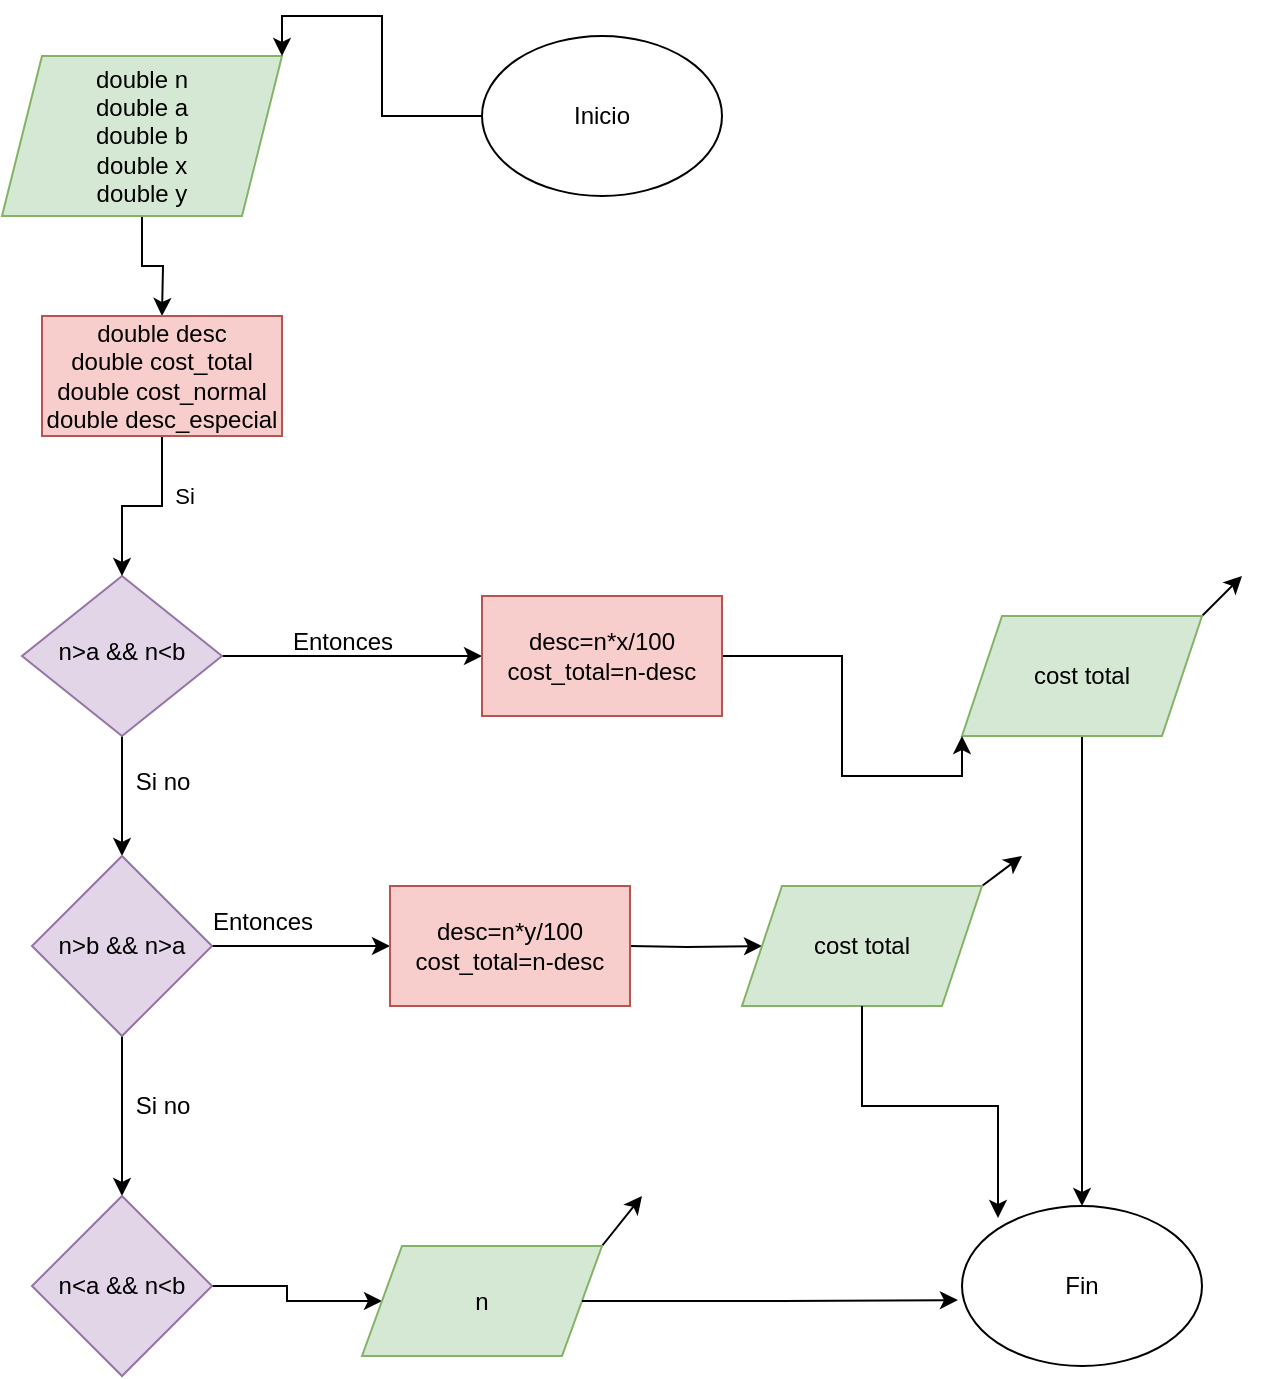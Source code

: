 <mxfile version="24.3.1" type="github">
  <diagram id="C5RBs43oDa-KdzZeNtuy" name="Page-1">
    <mxGraphModel dx="751" dy="390" grid="1" gridSize="10" guides="1" tooltips="1" connect="1" arrows="1" fold="1" page="1" pageScale="1" pageWidth="827" pageHeight="1169" math="0" shadow="0">
      <root>
        <mxCell id="WIyWlLk6GJQsqaUBKTNV-0" />
        <mxCell id="WIyWlLk6GJQsqaUBKTNV-1" parent="WIyWlLk6GJQsqaUBKTNV-0" />
        <mxCell id="4bZekmsNZAQklOtr8z3F-14" value="" style="edgeStyle=orthogonalEdgeStyle;rounded=0;orthogonalLoop=1;jettySize=auto;html=1;" parent="WIyWlLk6GJQsqaUBKTNV-1" source="WIyWlLk6GJQsqaUBKTNV-10" target="4bZekmsNZAQklOtr8z3F-12" edge="1">
          <mxGeometry relative="1" as="geometry" />
        </mxCell>
        <mxCell id="4bZekmsNZAQklOtr8z3F-16" style="edgeStyle=orthogonalEdgeStyle;rounded=0;orthogonalLoop=1;jettySize=auto;html=1;entryX=0;entryY=0.5;entryDx=0;entryDy=0;" parent="WIyWlLk6GJQsqaUBKTNV-1" source="WIyWlLk6GJQsqaUBKTNV-10" edge="1">
          <mxGeometry relative="1" as="geometry">
            <mxPoint x="400" y="360" as="targetPoint" />
          </mxGeometry>
        </mxCell>
        <mxCell id="WIyWlLk6GJQsqaUBKTNV-10" value="n&amp;gt;a &amp;amp;&amp;amp; n&amp;lt;b" style="rhombus;whiteSpace=wrap;html=1;shadow=0;fontFamily=Helvetica;fontSize=12;align=center;strokeWidth=1;spacing=6;spacingTop=-4;fillColor=#e1d5e7;strokeColor=#9673a6;" parent="WIyWlLk6GJQsqaUBKTNV-1" vertex="1">
          <mxGeometry x="170" y="320" width="100" height="80" as="geometry" />
        </mxCell>
        <mxCell id="4bZekmsNZAQklOtr8z3F-5" value="" style="edgeStyle=orthogonalEdgeStyle;rounded=0;orthogonalLoop=1;jettySize=auto;html=1;" parent="WIyWlLk6GJQsqaUBKTNV-1" source="4bZekmsNZAQklOtr8z3F-0" edge="1">
          <mxGeometry relative="1" as="geometry">
            <mxPoint x="240" y="190" as="targetPoint" />
          </mxGeometry>
        </mxCell>
        <mxCell id="4bZekmsNZAQklOtr8z3F-0" value="double n&lt;div&gt;double a&lt;/div&gt;&lt;div&gt;double b&lt;/div&gt;&lt;div&gt;double x&lt;/div&gt;&lt;div&gt;double y&lt;/div&gt;" style="shape=parallelogram;perimeter=parallelogramPerimeter;whiteSpace=wrap;html=1;fixedSize=1;fillColor=#d5e8d4;strokeColor=#82b366;" parent="WIyWlLk6GJQsqaUBKTNV-1" vertex="1">
          <mxGeometry x="160" y="60" width="140" height="80" as="geometry" />
        </mxCell>
        <mxCell id="4bZekmsNZAQklOtr8z3F-3" style="edgeStyle=orthogonalEdgeStyle;rounded=0;orthogonalLoop=1;jettySize=auto;html=1;entryX=1;entryY=0;entryDx=0;entryDy=0;" parent="WIyWlLk6GJQsqaUBKTNV-1" source="4bZekmsNZAQklOtr8z3F-1" target="4bZekmsNZAQklOtr8z3F-0" edge="1">
          <mxGeometry relative="1" as="geometry" />
        </mxCell>
        <mxCell id="4bZekmsNZAQklOtr8z3F-1" value="Inicio" style="ellipse;whiteSpace=wrap;html=1;" parent="WIyWlLk6GJQsqaUBKTNV-1" vertex="1">
          <mxGeometry x="400" y="50" width="120" height="80" as="geometry" />
        </mxCell>
        <mxCell id="4bZekmsNZAQklOtr8z3F-38" style="edgeStyle=orthogonalEdgeStyle;rounded=0;orthogonalLoop=1;jettySize=auto;html=1;" parent="WIyWlLk6GJQsqaUBKTNV-1" source="4bZekmsNZAQklOtr8z3F-11" target="4bZekmsNZAQklOtr8z3F-34" edge="1">
          <mxGeometry relative="1" as="geometry" />
        </mxCell>
        <mxCell id="FgCZ4FWYuaPam6ADvGUj-10" style="rounded=0;orthogonalLoop=1;jettySize=auto;html=1;exitX=1;exitY=0;exitDx=0;exitDy=0;" edge="1" parent="WIyWlLk6GJQsqaUBKTNV-1" source="4bZekmsNZAQklOtr8z3F-11">
          <mxGeometry relative="1" as="geometry">
            <mxPoint x="780" y="320" as="targetPoint" />
          </mxGeometry>
        </mxCell>
        <mxCell id="4bZekmsNZAQklOtr8z3F-11" value="cost total" style="shape=parallelogram;perimeter=parallelogramPerimeter;whiteSpace=wrap;html=1;fixedSize=1;fillColor=#d5e8d4;strokeColor=#82b366;" parent="WIyWlLk6GJQsqaUBKTNV-1" vertex="1">
          <mxGeometry x="640" y="340" width="120" height="60" as="geometry" />
        </mxCell>
        <mxCell id="4bZekmsNZAQklOtr8z3F-18" value="" style="edgeStyle=orthogonalEdgeStyle;rounded=0;orthogonalLoop=1;jettySize=auto;html=1;" parent="WIyWlLk6GJQsqaUBKTNV-1" source="4bZekmsNZAQklOtr8z3F-12" edge="1">
          <mxGeometry relative="1" as="geometry">
            <mxPoint x="354" y="505" as="targetPoint" />
          </mxGeometry>
        </mxCell>
        <mxCell id="4bZekmsNZAQklOtr8z3F-28" value="" style="edgeStyle=orthogonalEdgeStyle;rounded=0;orthogonalLoop=1;jettySize=auto;html=1;" parent="WIyWlLk6GJQsqaUBKTNV-1" source="4bZekmsNZAQklOtr8z3F-12" target="4bZekmsNZAQklOtr8z3F-27" edge="1">
          <mxGeometry relative="1" as="geometry" />
        </mxCell>
        <mxCell id="4bZekmsNZAQklOtr8z3F-12" value="n&amp;gt;b &amp;amp;&amp;amp; n&amp;gt;a" style="rhombus;whiteSpace=wrap;html=1;fillColor=#e1d5e7;strokeColor=#9673a6;" parent="WIyWlLk6GJQsqaUBKTNV-1" vertex="1">
          <mxGeometry x="175" y="460" width="90" height="90" as="geometry" />
        </mxCell>
        <mxCell id="4bZekmsNZAQklOtr8z3F-20" value="" style="edgeStyle=orthogonalEdgeStyle;rounded=0;orthogonalLoop=1;jettySize=auto;html=1;" parent="WIyWlLk6GJQsqaUBKTNV-1" target="4bZekmsNZAQklOtr8z3F-19" edge="1">
          <mxGeometry relative="1" as="geometry">
            <mxPoint x="474" y="505" as="sourcePoint" />
          </mxGeometry>
        </mxCell>
        <mxCell id="FgCZ4FWYuaPam6ADvGUj-11" style="rounded=0;orthogonalLoop=1;jettySize=auto;html=1;exitX=1;exitY=0;exitDx=0;exitDy=0;" edge="1" parent="WIyWlLk6GJQsqaUBKTNV-1" source="4bZekmsNZAQklOtr8z3F-19">
          <mxGeometry relative="1" as="geometry">
            <mxPoint x="670" y="460" as="targetPoint" />
          </mxGeometry>
        </mxCell>
        <mxCell id="4bZekmsNZAQklOtr8z3F-19" value="cost total" style="shape=parallelogram;perimeter=parallelogramPerimeter;whiteSpace=wrap;html=1;fixedSize=1;fillColor=#d5e8d4;strokeColor=#82b366;" parent="WIyWlLk6GJQsqaUBKTNV-1" vertex="1">
          <mxGeometry x="530" y="475" width="120" height="60" as="geometry" />
        </mxCell>
        <mxCell id="4bZekmsNZAQklOtr8z3F-22" value="Entonces" style="text;html=1;align=center;verticalAlign=middle;resizable=0;points=[];autosize=1;strokeColor=none;fillColor=none;" parent="WIyWlLk6GJQsqaUBKTNV-1" vertex="1">
          <mxGeometry x="295" y="338" width="70" height="30" as="geometry" />
        </mxCell>
        <mxCell id="4bZekmsNZAQklOtr8z3F-24" value="Entonces" style="text;html=1;align=center;verticalAlign=middle;resizable=0;points=[];autosize=1;strokeColor=none;fillColor=none;" parent="WIyWlLk6GJQsqaUBKTNV-1" vertex="1">
          <mxGeometry x="255" y="478" width="70" height="30" as="geometry" />
        </mxCell>
        <mxCell id="4bZekmsNZAQklOtr8z3F-26" value="Si no" style="text;html=1;align=center;verticalAlign=middle;resizable=0;points=[];autosize=1;strokeColor=none;fillColor=none;" parent="WIyWlLk6GJQsqaUBKTNV-1" vertex="1">
          <mxGeometry x="215" y="408" width="50" height="30" as="geometry" />
        </mxCell>
        <mxCell id="4bZekmsNZAQklOtr8z3F-33" value="" style="edgeStyle=orthogonalEdgeStyle;rounded=0;orthogonalLoop=1;jettySize=auto;html=1;" parent="WIyWlLk6GJQsqaUBKTNV-1" source="4bZekmsNZAQklOtr8z3F-27" target="4bZekmsNZAQklOtr8z3F-32" edge="1">
          <mxGeometry relative="1" as="geometry" />
        </mxCell>
        <mxCell id="4bZekmsNZAQklOtr8z3F-27" value="n&amp;lt;a &amp;amp;&amp;amp; n&amp;lt;b" style="rhombus;whiteSpace=wrap;html=1;fillColor=#e1d5e7;strokeColor=#9673a6;" parent="WIyWlLk6GJQsqaUBKTNV-1" vertex="1">
          <mxGeometry x="175" y="630" width="90" height="90" as="geometry" />
        </mxCell>
        <mxCell id="4bZekmsNZAQklOtr8z3F-29" value="Si no" style="text;html=1;align=center;verticalAlign=middle;resizable=0;points=[];autosize=1;strokeColor=none;fillColor=none;" parent="WIyWlLk6GJQsqaUBKTNV-1" vertex="1">
          <mxGeometry x="215" y="570" width="50" height="30" as="geometry" />
        </mxCell>
        <mxCell id="FgCZ4FWYuaPam6ADvGUj-16" style="rounded=0;orthogonalLoop=1;jettySize=auto;html=1;exitX=1;exitY=0;exitDx=0;exitDy=0;" edge="1" parent="WIyWlLk6GJQsqaUBKTNV-1" source="4bZekmsNZAQklOtr8z3F-32">
          <mxGeometry relative="1" as="geometry">
            <mxPoint x="480" y="630" as="targetPoint" />
          </mxGeometry>
        </mxCell>
        <mxCell id="4bZekmsNZAQklOtr8z3F-32" value="n" style="shape=parallelogram;perimeter=parallelogramPerimeter;whiteSpace=wrap;html=1;fixedSize=1;fillColor=#d5e8d4;strokeColor=#82b366;" parent="WIyWlLk6GJQsqaUBKTNV-1" vertex="1">
          <mxGeometry x="340" y="655" width="120" height="55" as="geometry" />
        </mxCell>
        <mxCell id="4bZekmsNZAQklOtr8z3F-34" value="Fin" style="ellipse;whiteSpace=wrap;html=1;" parent="WIyWlLk6GJQsqaUBKTNV-1" vertex="1">
          <mxGeometry x="640" y="635" width="120" height="80" as="geometry" />
        </mxCell>
        <mxCell id="4bZekmsNZAQklOtr8z3F-35" style="edgeStyle=orthogonalEdgeStyle;rounded=0;orthogonalLoop=1;jettySize=auto;html=1;entryX=-0.017;entryY=0.588;entryDx=0;entryDy=0;entryPerimeter=0;" parent="WIyWlLk6GJQsqaUBKTNV-1" source="4bZekmsNZAQklOtr8z3F-32" target="4bZekmsNZAQklOtr8z3F-34" edge="1">
          <mxGeometry relative="1" as="geometry" />
        </mxCell>
        <mxCell id="4bZekmsNZAQklOtr8z3F-37" style="edgeStyle=orthogonalEdgeStyle;rounded=0;orthogonalLoop=1;jettySize=auto;html=1;entryX=0.15;entryY=0.075;entryDx=0;entryDy=0;entryPerimeter=0;" parent="WIyWlLk6GJQsqaUBKTNV-1" source="4bZekmsNZAQklOtr8z3F-19" target="4bZekmsNZAQklOtr8z3F-34" edge="1">
          <mxGeometry relative="1" as="geometry" />
        </mxCell>
        <mxCell id="FgCZ4FWYuaPam6ADvGUj-2" style="edgeStyle=orthogonalEdgeStyle;rounded=0;orthogonalLoop=1;jettySize=auto;html=1;entryX=0.5;entryY=0;entryDx=0;entryDy=0;" edge="1" parent="WIyWlLk6GJQsqaUBKTNV-1" source="FgCZ4FWYuaPam6ADvGUj-1" target="WIyWlLk6GJQsqaUBKTNV-10">
          <mxGeometry relative="1" as="geometry">
            <mxPoint x="290" y="300" as="targetPoint" />
          </mxGeometry>
        </mxCell>
        <mxCell id="FgCZ4FWYuaPam6ADvGUj-3" value="Si" style="edgeLabel;html=1;align=center;verticalAlign=middle;resizable=0;points=[];" vertex="1" connectable="0" parent="FgCZ4FWYuaPam6ADvGUj-2">
          <mxGeometry x="-0.341" y="11" relative="1" as="geometry">
            <mxPoint as="offset" />
          </mxGeometry>
        </mxCell>
        <mxCell id="FgCZ4FWYuaPam6ADvGUj-1" value="double desc&lt;div&gt;double cost_total&lt;/div&gt;&lt;div&gt;double cost_normal&lt;/div&gt;&lt;div&gt;double desc_especial&lt;/div&gt;" style="rounded=0;whiteSpace=wrap;html=1;fillColor=#f8cecc;strokeColor=#b85450;" vertex="1" parent="WIyWlLk6GJQsqaUBKTNV-1">
          <mxGeometry x="180" y="190" width="120" height="60" as="geometry" />
        </mxCell>
        <mxCell id="FgCZ4FWYuaPam6ADvGUj-8" style="edgeStyle=orthogonalEdgeStyle;rounded=0;orthogonalLoop=1;jettySize=auto;html=1;entryX=0;entryY=1;entryDx=0;entryDy=0;" edge="1" parent="WIyWlLk6GJQsqaUBKTNV-1" source="FgCZ4FWYuaPam6ADvGUj-4" target="4bZekmsNZAQklOtr8z3F-11">
          <mxGeometry relative="1" as="geometry" />
        </mxCell>
        <mxCell id="FgCZ4FWYuaPam6ADvGUj-4" value="desc=n*x/100&lt;div&gt;cost_total=n-desc&lt;/div&gt;" style="rounded=0;whiteSpace=wrap;html=1;fillColor=#f8cecc;strokeColor=#b85450;" vertex="1" parent="WIyWlLk6GJQsqaUBKTNV-1">
          <mxGeometry x="400" y="330" width="120" height="60" as="geometry" />
        </mxCell>
        <mxCell id="FgCZ4FWYuaPam6ADvGUj-5" value="desc=n*y/100&lt;div&gt;cost_total=n-desc&lt;/div&gt;" style="rounded=0;whiteSpace=wrap;html=1;fillColor=#f8cecc;strokeColor=#b85450;" vertex="1" parent="WIyWlLk6GJQsqaUBKTNV-1">
          <mxGeometry x="354" y="475" width="120" height="60" as="geometry" />
        </mxCell>
      </root>
    </mxGraphModel>
  </diagram>
</mxfile>
